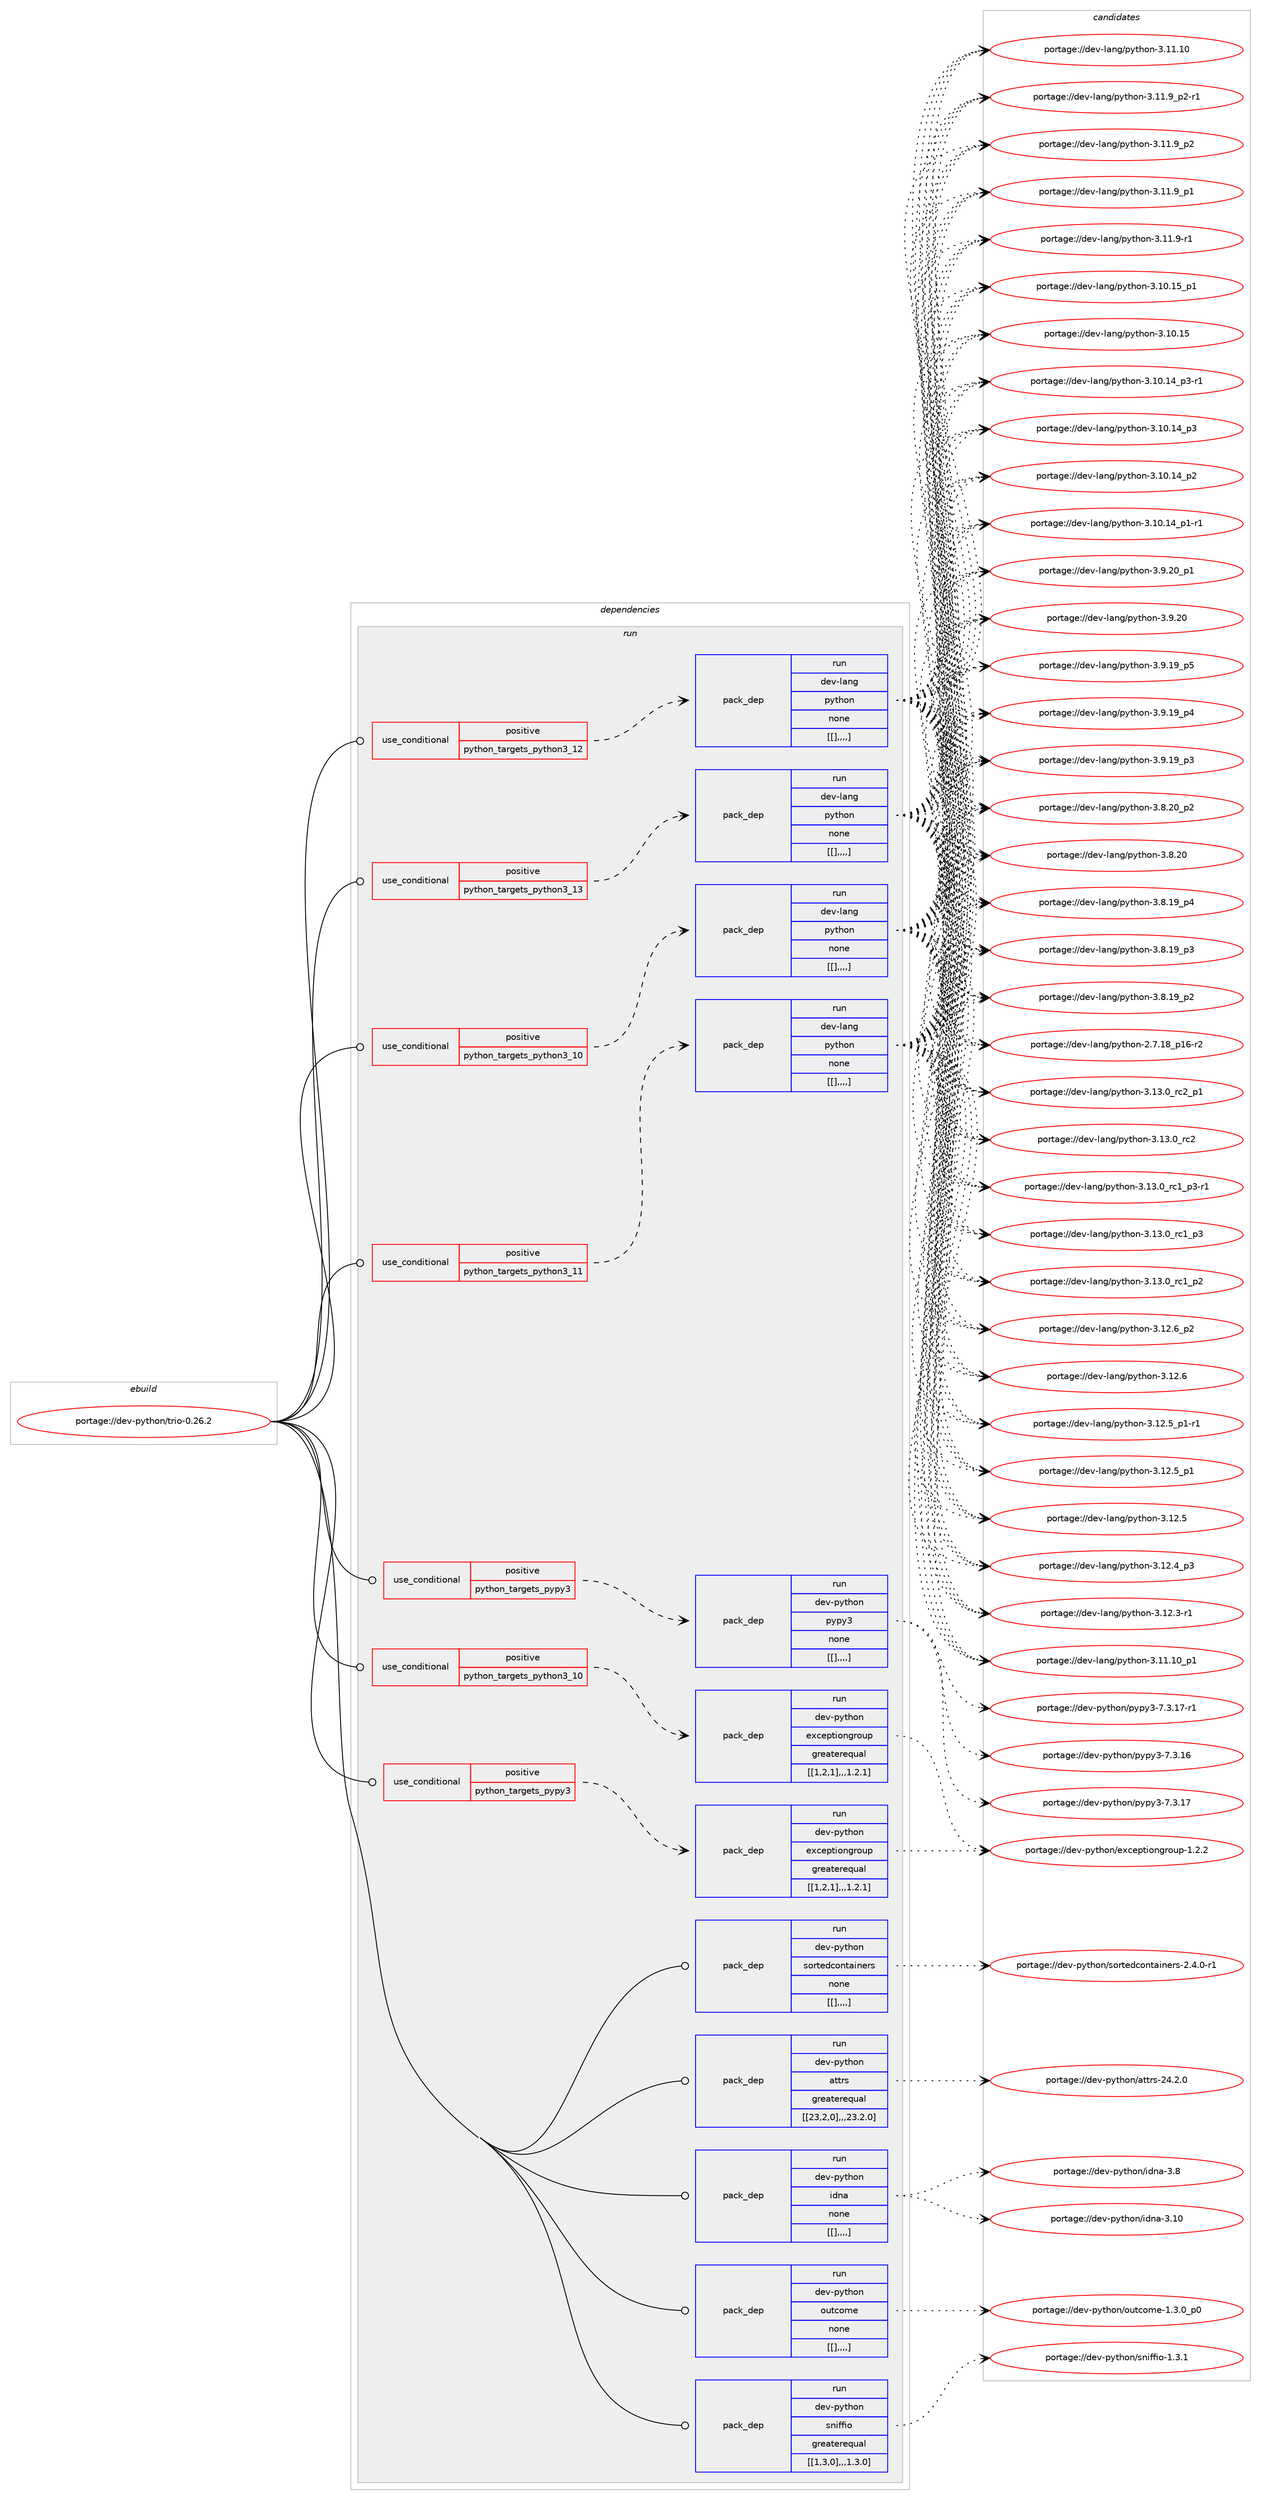 digraph prolog {

# *************
# Graph options
# *************

newrank=true;
concentrate=true;
compound=true;
graph [rankdir=LR,fontname=Helvetica,fontsize=10,ranksep=1.5];#, ranksep=2.5, nodesep=0.2];
edge  [arrowhead=vee];
node  [fontname=Helvetica,fontsize=10];

# **********
# The ebuild
# **********

subgraph cluster_leftcol {
color=gray;
label=<<i>ebuild</i>>;
id [label="portage://dev-python/trio-0.26.2", color=red, width=4, href="../dev-python/trio-0.26.2.svg"];
}

# ****************
# The dependencies
# ****************

subgraph cluster_midcol {
color=gray;
label=<<i>dependencies</i>>;
subgraph cluster_compile {
fillcolor="#eeeeee";
style=filled;
label=<<i>compile</i>>;
}
subgraph cluster_compileandrun {
fillcolor="#eeeeee";
style=filled;
label=<<i>compile and run</i>>;
}
subgraph cluster_run {
fillcolor="#eeeeee";
style=filled;
label=<<i>run</i>>;
subgraph cond42416 {
dependency169520 [label=<<TABLE BORDER="0" CELLBORDER="1" CELLSPACING="0" CELLPADDING="4"><TR><TD ROWSPAN="3" CELLPADDING="10">use_conditional</TD></TR><TR><TD>positive</TD></TR><TR><TD>python_targets_pypy3</TD></TR></TABLE>>, shape=none, color=red];
subgraph pack125841 {
dependency169521 [label=<<TABLE BORDER="0" CELLBORDER="1" CELLSPACING="0" CELLPADDING="4" WIDTH="220"><TR><TD ROWSPAN="6" CELLPADDING="30">pack_dep</TD></TR><TR><TD WIDTH="110">run</TD></TR><TR><TD>dev-python</TD></TR><TR><TD>exceptiongroup</TD></TR><TR><TD>greaterequal</TD></TR><TR><TD>[[1,2,1],,,1.2.1]</TD></TR></TABLE>>, shape=none, color=blue];
}
dependency169520:e -> dependency169521:w [weight=20,style="dashed",arrowhead="vee"];
}
id:e -> dependency169520:w [weight=20,style="solid",arrowhead="odot"];
subgraph cond42417 {
dependency169522 [label=<<TABLE BORDER="0" CELLBORDER="1" CELLSPACING="0" CELLPADDING="4"><TR><TD ROWSPAN="3" CELLPADDING="10">use_conditional</TD></TR><TR><TD>positive</TD></TR><TR><TD>python_targets_pypy3</TD></TR></TABLE>>, shape=none, color=red];
subgraph pack125842 {
dependency169523 [label=<<TABLE BORDER="0" CELLBORDER="1" CELLSPACING="0" CELLPADDING="4" WIDTH="220"><TR><TD ROWSPAN="6" CELLPADDING="30">pack_dep</TD></TR><TR><TD WIDTH="110">run</TD></TR><TR><TD>dev-python</TD></TR><TR><TD>pypy3</TD></TR><TR><TD>none</TD></TR><TR><TD>[[],,,,]</TD></TR></TABLE>>, shape=none, color=blue];
}
dependency169522:e -> dependency169523:w [weight=20,style="dashed",arrowhead="vee"];
}
id:e -> dependency169522:w [weight=20,style="solid",arrowhead="odot"];
subgraph cond42418 {
dependency169524 [label=<<TABLE BORDER="0" CELLBORDER="1" CELLSPACING="0" CELLPADDING="4"><TR><TD ROWSPAN="3" CELLPADDING="10">use_conditional</TD></TR><TR><TD>positive</TD></TR><TR><TD>python_targets_python3_10</TD></TR></TABLE>>, shape=none, color=red];
subgraph pack125843 {
dependency169525 [label=<<TABLE BORDER="0" CELLBORDER="1" CELLSPACING="0" CELLPADDING="4" WIDTH="220"><TR><TD ROWSPAN="6" CELLPADDING="30">pack_dep</TD></TR><TR><TD WIDTH="110">run</TD></TR><TR><TD>dev-lang</TD></TR><TR><TD>python</TD></TR><TR><TD>none</TD></TR><TR><TD>[[],,,,]</TD></TR></TABLE>>, shape=none, color=blue];
}
dependency169524:e -> dependency169525:w [weight=20,style="dashed",arrowhead="vee"];
}
id:e -> dependency169524:w [weight=20,style="solid",arrowhead="odot"];
subgraph cond42419 {
dependency169526 [label=<<TABLE BORDER="0" CELLBORDER="1" CELLSPACING="0" CELLPADDING="4"><TR><TD ROWSPAN="3" CELLPADDING="10">use_conditional</TD></TR><TR><TD>positive</TD></TR><TR><TD>python_targets_python3_10</TD></TR></TABLE>>, shape=none, color=red];
subgraph pack125844 {
dependency169527 [label=<<TABLE BORDER="0" CELLBORDER="1" CELLSPACING="0" CELLPADDING="4" WIDTH="220"><TR><TD ROWSPAN="6" CELLPADDING="30">pack_dep</TD></TR><TR><TD WIDTH="110">run</TD></TR><TR><TD>dev-python</TD></TR><TR><TD>exceptiongroup</TD></TR><TR><TD>greaterequal</TD></TR><TR><TD>[[1,2,1],,,1.2.1]</TD></TR></TABLE>>, shape=none, color=blue];
}
dependency169526:e -> dependency169527:w [weight=20,style="dashed",arrowhead="vee"];
}
id:e -> dependency169526:w [weight=20,style="solid",arrowhead="odot"];
subgraph cond42420 {
dependency169528 [label=<<TABLE BORDER="0" CELLBORDER="1" CELLSPACING="0" CELLPADDING="4"><TR><TD ROWSPAN="3" CELLPADDING="10">use_conditional</TD></TR><TR><TD>positive</TD></TR><TR><TD>python_targets_python3_11</TD></TR></TABLE>>, shape=none, color=red];
subgraph pack125845 {
dependency169529 [label=<<TABLE BORDER="0" CELLBORDER="1" CELLSPACING="0" CELLPADDING="4" WIDTH="220"><TR><TD ROWSPAN="6" CELLPADDING="30">pack_dep</TD></TR><TR><TD WIDTH="110">run</TD></TR><TR><TD>dev-lang</TD></TR><TR><TD>python</TD></TR><TR><TD>none</TD></TR><TR><TD>[[],,,,]</TD></TR></TABLE>>, shape=none, color=blue];
}
dependency169528:e -> dependency169529:w [weight=20,style="dashed",arrowhead="vee"];
}
id:e -> dependency169528:w [weight=20,style="solid",arrowhead="odot"];
subgraph cond42421 {
dependency169530 [label=<<TABLE BORDER="0" CELLBORDER="1" CELLSPACING="0" CELLPADDING="4"><TR><TD ROWSPAN="3" CELLPADDING="10">use_conditional</TD></TR><TR><TD>positive</TD></TR><TR><TD>python_targets_python3_12</TD></TR></TABLE>>, shape=none, color=red];
subgraph pack125846 {
dependency169531 [label=<<TABLE BORDER="0" CELLBORDER="1" CELLSPACING="0" CELLPADDING="4" WIDTH="220"><TR><TD ROWSPAN="6" CELLPADDING="30">pack_dep</TD></TR><TR><TD WIDTH="110">run</TD></TR><TR><TD>dev-lang</TD></TR><TR><TD>python</TD></TR><TR><TD>none</TD></TR><TR><TD>[[],,,,]</TD></TR></TABLE>>, shape=none, color=blue];
}
dependency169530:e -> dependency169531:w [weight=20,style="dashed",arrowhead="vee"];
}
id:e -> dependency169530:w [weight=20,style="solid",arrowhead="odot"];
subgraph cond42422 {
dependency169532 [label=<<TABLE BORDER="0" CELLBORDER="1" CELLSPACING="0" CELLPADDING="4"><TR><TD ROWSPAN="3" CELLPADDING="10">use_conditional</TD></TR><TR><TD>positive</TD></TR><TR><TD>python_targets_python3_13</TD></TR></TABLE>>, shape=none, color=red];
subgraph pack125847 {
dependency169533 [label=<<TABLE BORDER="0" CELLBORDER="1" CELLSPACING="0" CELLPADDING="4" WIDTH="220"><TR><TD ROWSPAN="6" CELLPADDING="30">pack_dep</TD></TR><TR><TD WIDTH="110">run</TD></TR><TR><TD>dev-lang</TD></TR><TR><TD>python</TD></TR><TR><TD>none</TD></TR><TR><TD>[[],,,,]</TD></TR></TABLE>>, shape=none, color=blue];
}
dependency169532:e -> dependency169533:w [weight=20,style="dashed",arrowhead="vee"];
}
id:e -> dependency169532:w [weight=20,style="solid",arrowhead="odot"];
subgraph pack125848 {
dependency169534 [label=<<TABLE BORDER="0" CELLBORDER="1" CELLSPACING="0" CELLPADDING="4" WIDTH="220"><TR><TD ROWSPAN="6" CELLPADDING="30">pack_dep</TD></TR><TR><TD WIDTH="110">run</TD></TR><TR><TD>dev-python</TD></TR><TR><TD>attrs</TD></TR><TR><TD>greaterequal</TD></TR><TR><TD>[[23,2,0],,,23.2.0]</TD></TR></TABLE>>, shape=none, color=blue];
}
id:e -> dependency169534:w [weight=20,style="solid",arrowhead="odot"];
subgraph pack125849 {
dependency169535 [label=<<TABLE BORDER="0" CELLBORDER="1" CELLSPACING="0" CELLPADDING="4" WIDTH="220"><TR><TD ROWSPAN="6" CELLPADDING="30">pack_dep</TD></TR><TR><TD WIDTH="110">run</TD></TR><TR><TD>dev-python</TD></TR><TR><TD>idna</TD></TR><TR><TD>none</TD></TR><TR><TD>[[],,,,]</TD></TR></TABLE>>, shape=none, color=blue];
}
id:e -> dependency169535:w [weight=20,style="solid",arrowhead="odot"];
subgraph pack125850 {
dependency169536 [label=<<TABLE BORDER="0" CELLBORDER="1" CELLSPACING="0" CELLPADDING="4" WIDTH="220"><TR><TD ROWSPAN="6" CELLPADDING="30">pack_dep</TD></TR><TR><TD WIDTH="110">run</TD></TR><TR><TD>dev-python</TD></TR><TR><TD>outcome</TD></TR><TR><TD>none</TD></TR><TR><TD>[[],,,,]</TD></TR></TABLE>>, shape=none, color=blue];
}
id:e -> dependency169536:w [weight=20,style="solid",arrowhead="odot"];
subgraph pack125851 {
dependency169537 [label=<<TABLE BORDER="0" CELLBORDER="1" CELLSPACING="0" CELLPADDING="4" WIDTH="220"><TR><TD ROWSPAN="6" CELLPADDING="30">pack_dep</TD></TR><TR><TD WIDTH="110">run</TD></TR><TR><TD>dev-python</TD></TR><TR><TD>sniffio</TD></TR><TR><TD>greaterequal</TD></TR><TR><TD>[[1,3,0],,,1.3.0]</TD></TR></TABLE>>, shape=none, color=blue];
}
id:e -> dependency169537:w [weight=20,style="solid",arrowhead="odot"];
subgraph pack125852 {
dependency169538 [label=<<TABLE BORDER="0" CELLBORDER="1" CELLSPACING="0" CELLPADDING="4" WIDTH="220"><TR><TD ROWSPAN="6" CELLPADDING="30">pack_dep</TD></TR><TR><TD WIDTH="110">run</TD></TR><TR><TD>dev-python</TD></TR><TR><TD>sortedcontainers</TD></TR><TR><TD>none</TD></TR><TR><TD>[[],,,,]</TD></TR></TABLE>>, shape=none, color=blue];
}
id:e -> dependency169538:w [weight=20,style="solid",arrowhead="odot"];
}
}

# **************
# The candidates
# **************

subgraph cluster_choices {
rank=same;
color=gray;
label=<<i>candidates</i>>;

subgraph choice125841 {
color=black;
nodesep=1;
choice100101118451121211161041111104710112099101112116105111110103114111117112454946504650 [label="portage://dev-python/exceptiongroup-1.2.2", color=red, width=4,href="../dev-python/exceptiongroup-1.2.2.svg"];
dependency169521:e -> choice100101118451121211161041111104710112099101112116105111110103114111117112454946504650:w [style=dotted,weight="100"];
}
subgraph choice125842 {
color=black;
nodesep=1;
choice100101118451121211161041111104711212111212151455546514649554511449 [label="portage://dev-python/pypy3-7.3.17-r1", color=red, width=4,href="../dev-python/pypy3-7.3.17-r1.svg"];
choice10010111845112121116104111110471121211121215145554651464955 [label="portage://dev-python/pypy3-7.3.17", color=red, width=4,href="../dev-python/pypy3-7.3.17.svg"];
choice10010111845112121116104111110471121211121215145554651464954 [label="portage://dev-python/pypy3-7.3.16", color=red, width=4,href="../dev-python/pypy3-7.3.16.svg"];
dependency169523:e -> choice100101118451121211161041111104711212111212151455546514649554511449:w [style=dotted,weight="100"];
dependency169523:e -> choice10010111845112121116104111110471121211121215145554651464955:w [style=dotted,weight="100"];
dependency169523:e -> choice10010111845112121116104111110471121211121215145554651464954:w [style=dotted,weight="100"];
}
subgraph choice125843 {
color=black;
nodesep=1;
choice100101118451089711010347112121116104111110455146495146489511499509511249 [label="portage://dev-lang/python-3.13.0_rc2_p1", color=red, width=4,href="../dev-lang/python-3.13.0_rc2_p1.svg"];
choice10010111845108971101034711212111610411111045514649514648951149950 [label="portage://dev-lang/python-3.13.0_rc2", color=red, width=4,href="../dev-lang/python-3.13.0_rc2.svg"];
choice1001011184510897110103471121211161041111104551464951464895114994995112514511449 [label="portage://dev-lang/python-3.13.0_rc1_p3-r1", color=red, width=4,href="../dev-lang/python-3.13.0_rc1_p3-r1.svg"];
choice100101118451089711010347112121116104111110455146495146489511499499511251 [label="portage://dev-lang/python-3.13.0_rc1_p3", color=red, width=4,href="../dev-lang/python-3.13.0_rc1_p3.svg"];
choice100101118451089711010347112121116104111110455146495146489511499499511250 [label="portage://dev-lang/python-3.13.0_rc1_p2", color=red, width=4,href="../dev-lang/python-3.13.0_rc1_p2.svg"];
choice100101118451089711010347112121116104111110455146495046549511250 [label="portage://dev-lang/python-3.12.6_p2", color=red, width=4,href="../dev-lang/python-3.12.6_p2.svg"];
choice10010111845108971101034711212111610411111045514649504654 [label="portage://dev-lang/python-3.12.6", color=red, width=4,href="../dev-lang/python-3.12.6.svg"];
choice1001011184510897110103471121211161041111104551464950465395112494511449 [label="portage://dev-lang/python-3.12.5_p1-r1", color=red, width=4,href="../dev-lang/python-3.12.5_p1-r1.svg"];
choice100101118451089711010347112121116104111110455146495046539511249 [label="portage://dev-lang/python-3.12.5_p1", color=red, width=4,href="../dev-lang/python-3.12.5_p1.svg"];
choice10010111845108971101034711212111610411111045514649504653 [label="portage://dev-lang/python-3.12.5", color=red, width=4,href="../dev-lang/python-3.12.5.svg"];
choice100101118451089711010347112121116104111110455146495046529511251 [label="portage://dev-lang/python-3.12.4_p3", color=red, width=4,href="../dev-lang/python-3.12.4_p3.svg"];
choice100101118451089711010347112121116104111110455146495046514511449 [label="portage://dev-lang/python-3.12.3-r1", color=red, width=4,href="../dev-lang/python-3.12.3-r1.svg"];
choice10010111845108971101034711212111610411111045514649494649489511249 [label="portage://dev-lang/python-3.11.10_p1", color=red, width=4,href="../dev-lang/python-3.11.10_p1.svg"];
choice1001011184510897110103471121211161041111104551464949464948 [label="portage://dev-lang/python-3.11.10", color=red, width=4,href="../dev-lang/python-3.11.10.svg"];
choice1001011184510897110103471121211161041111104551464949465795112504511449 [label="portage://dev-lang/python-3.11.9_p2-r1", color=red, width=4,href="../dev-lang/python-3.11.9_p2-r1.svg"];
choice100101118451089711010347112121116104111110455146494946579511250 [label="portage://dev-lang/python-3.11.9_p2", color=red, width=4,href="../dev-lang/python-3.11.9_p2.svg"];
choice100101118451089711010347112121116104111110455146494946579511249 [label="portage://dev-lang/python-3.11.9_p1", color=red, width=4,href="../dev-lang/python-3.11.9_p1.svg"];
choice100101118451089711010347112121116104111110455146494946574511449 [label="portage://dev-lang/python-3.11.9-r1", color=red, width=4,href="../dev-lang/python-3.11.9-r1.svg"];
choice10010111845108971101034711212111610411111045514649484649539511249 [label="portage://dev-lang/python-3.10.15_p1", color=red, width=4,href="../dev-lang/python-3.10.15_p1.svg"];
choice1001011184510897110103471121211161041111104551464948464953 [label="portage://dev-lang/python-3.10.15", color=red, width=4,href="../dev-lang/python-3.10.15.svg"];
choice100101118451089711010347112121116104111110455146494846495295112514511449 [label="portage://dev-lang/python-3.10.14_p3-r1", color=red, width=4,href="../dev-lang/python-3.10.14_p3-r1.svg"];
choice10010111845108971101034711212111610411111045514649484649529511251 [label="portage://dev-lang/python-3.10.14_p3", color=red, width=4,href="../dev-lang/python-3.10.14_p3.svg"];
choice10010111845108971101034711212111610411111045514649484649529511250 [label="portage://dev-lang/python-3.10.14_p2", color=red, width=4,href="../dev-lang/python-3.10.14_p2.svg"];
choice100101118451089711010347112121116104111110455146494846495295112494511449 [label="portage://dev-lang/python-3.10.14_p1-r1", color=red, width=4,href="../dev-lang/python-3.10.14_p1-r1.svg"];
choice100101118451089711010347112121116104111110455146574650489511249 [label="portage://dev-lang/python-3.9.20_p1", color=red, width=4,href="../dev-lang/python-3.9.20_p1.svg"];
choice10010111845108971101034711212111610411111045514657465048 [label="portage://dev-lang/python-3.9.20", color=red, width=4,href="../dev-lang/python-3.9.20.svg"];
choice100101118451089711010347112121116104111110455146574649579511253 [label="portage://dev-lang/python-3.9.19_p5", color=red, width=4,href="../dev-lang/python-3.9.19_p5.svg"];
choice100101118451089711010347112121116104111110455146574649579511252 [label="portage://dev-lang/python-3.9.19_p4", color=red, width=4,href="../dev-lang/python-3.9.19_p4.svg"];
choice100101118451089711010347112121116104111110455146574649579511251 [label="portage://dev-lang/python-3.9.19_p3", color=red, width=4,href="../dev-lang/python-3.9.19_p3.svg"];
choice100101118451089711010347112121116104111110455146564650489511250 [label="portage://dev-lang/python-3.8.20_p2", color=red, width=4,href="../dev-lang/python-3.8.20_p2.svg"];
choice10010111845108971101034711212111610411111045514656465048 [label="portage://dev-lang/python-3.8.20", color=red, width=4,href="../dev-lang/python-3.8.20.svg"];
choice100101118451089711010347112121116104111110455146564649579511252 [label="portage://dev-lang/python-3.8.19_p4", color=red, width=4,href="../dev-lang/python-3.8.19_p4.svg"];
choice100101118451089711010347112121116104111110455146564649579511251 [label="portage://dev-lang/python-3.8.19_p3", color=red, width=4,href="../dev-lang/python-3.8.19_p3.svg"];
choice100101118451089711010347112121116104111110455146564649579511250 [label="portage://dev-lang/python-3.8.19_p2", color=red, width=4,href="../dev-lang/python-3.8.19_p2.svg"];
choice100101118451089711010347112121116104111110455046554649569511249544511450 [label="portage://dev-lang/python-2.7.18_p16-r2", color=red, width=4,href="../dev-lang/python-2.7.18_p16-r2.svg"];
dependency169525:e -> choice100101118451089711010347112121116104111110455146495146489511499509511249:w [style=dotted,weight="100"];
dependency169525:e -> choice10010111845108971101034711212111610411111045514649514648951149950:w [style=dotted,weight="100"];
dependency169525:e -> choice1001011184510897110103471121211161041111104551464951464895114994995112514511449:w [style=dotted,weight="100"];
dependency169525:e -> choice100101118451089711010347112121116104111110455146495146489511499499511251:w [style=dotted,weight="100"];
dependency169525:e -> choice100101118451089711010347112121116104111110455146495146489511499499511250:w [style=dotted,weight="100"];
dependency169525:e -> choice100101118451089711010347112121116104111110455146495046549511250:w [style=dotted,weight="100"];
dependency169525:e -> choice10010111845108971101034711212111610411111045514649504654:w [style=dotted,weight="100"];
dependency169525:e -> choice1001011184510897110103471121211161041111104551464950465395112494511449:w [style=dotted,weight="100"];
dependency169525:e -> choice100101118451089711010347112121116104111110455146495046539511249:w [style=dotted,weight="100"];
dependency169525:e -> choice10010111845108971101034711212111610411111045514649504653:w [style=dotted,weight="100"];
dependency169525:e -> choice100101118451089711010347112121116104111110455146495046529511251:w [style=dotted,weight="100"];
dependency169525:e -> choice100101118451089711010347112121116104111110455146495046514511449:w [style=dotted,weight="100"];
dependency169525:e -> choice10010111845108971101034711212111610411111045514649494649489511249:w [style=dotted,weight="100"];
dependency169525:e -> choice1001011184510897110103471121211161041111104551464949464948:w [style=dotted,weight="100"];
dependency169525:e -> choice1001011184510897110103471121211161041111104551464949465795112504511449:w [style=dotted,weight="100"];
dependency169525:e -> choice100101118451089711010347112121116104111110455146494946579511250:w [style=dotted,weight="100"];
dependency169525:e -> choice100101118451089711010347112121116104111110455146494946579511249:w [style=dotted,weight="100"];
dependency169525:e -> choice100101118451089711010347112121116104111110455146494946574511449:w [style=dotted,weight="100"];
dependency169525:e -> choice10010111845108971101034711212111610411111045514649484649539511249:w [style=dotted,weight="100"];
dependency169525:e -> choice1001011184510897110103471121211161041111104551464948464953:w [style=dotted,weight="100"];
dependency169525:e -> choice100101118451089711010347112121116104111110455146494846495295112514511449:w [style=dotted,weight="100"];
dependency169525:e -> choice10010111845108971101034711212111610411111045514649484649529511251:w [style=dotted,weight="100"];
dependency169525:e -> choice10010111845108971101034711212111610411111045514649484649529511250:w [style=dotted,weight="100"];
dependency169525:e -> choice100101118451089711010347112121116104111110455146494846495295112494511449:w [style=dotted,weight="100"];
dependency169525:e -> choice100101118451089711010347112121116104111110455146574650489511249:w [style=dotted,weight="100"];
dependency169525:e -> choice10010111845108971101034711212111610411111045514657465048:w [style=dotted,weight="100"];
dependency169525:e -> choice100101118451089711010347112121116104111110455146574649579511253:w [style=dotted,weight="100"];
dependency169525:e -> choice100101118451089711010347112121116104111110455146574649579511252:w [style=dotted,weight="100"];
dependency169525:e -> choice100101118451089711010347112121116104111110455146574649579511251:w [style=dotted,weight="100"];
dependency169525:e -> choice100101118451089711010347112121116104111110455146564650489511250:w [style=dotted,weight="100"];
dependency169525:e -> choice10010111845108971101034711212111610411111045514656465048:w [style=dotted,weight="100"];
dependency169525:e -> choice100101118451089711010347112121116104111110455146564649579511252:w [style=dotted,weight="100"];
dependency169525:e -> choice100101118451089711010347112121116104111110455146564649579511251:w [style=dotted,weight="100"];
dependency169525:e -> choice100101118451089711010347112121116104111110455146564649579511250:w [style=dotted,weight="100"];
dependency169525:e -> choice100101118451089711010347112121116104111110455046554649569511249544511450:w [style=dotted,weight="100"];
}
subgraph choice125844 {
color=black;
nodesep=1;
choice100101118451121211161041111104710112099101112116105111110103114111117112454946504650 [label="portage://dev-python/exceptiongroup-1.2.2", color=red, width=4,href="../dev-python/exceptiongroup-1.2.2.svg"];
dependency169527:e -> choice100101118451121211161041111104710112099101112116105111110103114111117112454946504650:w [style=dotted,weight="100"];
}
subgraph choice125845 {
color=black;
nodesep=1;
choice100101118451089711010347112121116104111110455146495146489511499509511249 [label="portage://dev-lang/python-3.13.0_rc2_p1", color=red, width=4,href="../dev-lang/python-3.13.0_rc2_p1.svg"];
choice10010111845108971101034711212111610411111045514649514648951149950 [label="portage://dev-lang/python-3.13.0_rc2", color=red, width=4,href="../dev-lang/python-3.13.0_rc2.svg"];
choice1001011184510897110103471121211161041111104551464951464895114994995112514511449 [label="portage://dev-lang/python-3.13.0_rc1_p3-r1", color=red, width=4,href="../dev-lang/python-3.13.0_rc1_p3-r1.svg"];
choice100101118451089711010347112121116104111110455146495146489511499499511251 [label="portage://dev-lang/python-3.13.0_rc1_p3", color=red, width=4,href="../dev-lang/python-3.13.0_rc1_p3.svg"];
choice100101118451089711010347112121116104111110455146495146489511499499511250 [label="portage://dev-lang/python-3.13.0_rc1_p2", color=red, width=4,href="../dev-lang/python-3.13.0_rc1_p2.svg"];
choice100101118451089711010347112121116104111110455146495046549511250 [label="portage://dev-lang/python-3.12.6_p2", color=red, width=4,href="../dev-lang/python-3.12.6_p2.svg"];
choice10010111845108971101034711212111610411111045514649504654 [label="portage://dev-lang/python-3.12.6", color=red, width=4,href="../dev-lang/python-3.12.6.svg"];
choice1001011184510897110103471121211161041111104551464950465395112494511449 [label="portage://dev-lang/python-3.12.5_p1-r1", color=red, width=4,href="../dev-lang/python-3.12.5_p1-r1.svg"];
choice100101118451089711010347112121116104111110455146495046539511249 [label="portage://dev-lang/python-3.12.5_p1", color=red, width=4,href="../dev-lang/python-3.12.5_p1.svg"];
choice10010111845108971101034711212111610411111045514649504653 [label="portage://dev-lang/python-3.12.5", color=red, width=4,href="../dev-lang/python-3.12.5.svg"];
choice100101118451089711010347112121116104111110455146495046529511251 [label="portage://dev-lang/python-3.12.4_p3", color=red, width=4,href="../dev-lang/python-3.12.4_p3.svg"];
choice100101118451089711010347112121116104111110455146495046514511449 [label="portage://dev-lang/python-3.12.3-r1", color=red, width=4,href="../dev-lang/python-3.12.3-r1.svg"];
choice10010111845108971101034711212111610411111045514649494649489511249 [label="portage://dev-lang/python-3.11.10_p1", color=red, width=4,href="../dev-lang/python-3.11.10_p1.svg"];
choice1001011184510897110103471121211161041111104551464949464948 [label="portage://dev-lang/python-3.11.10", color=red, width=4,href="../dev-lang/python-3.11.10.svg"];
choice1001011184510897110103471121211161041111104551464949465795112504511449 [label="portage://dev-lang/python-3.11.9_p2-r1", color=red, width=4,href="../dev-lang/python-3.11.9_p2-r1.svg"];
choice100101118451089711010347112121116104111110455146494946579511250 [label="portage://dev-lang/python-3.11.9_p2", color=red, width=4,href="../dev-lang/python-3.11.9_p2.svg"];
choice100101118451089711010347112121116104111110455146494946579511249 [label="portage://dev-lang/python-3.11.9_p1", color=red, width=4,href="../dev-lang/python-3.11.9_p1.svg"];
choice100101118451089711010347112121116104111110455146494946574511449 [label="portage://dev-lang/python-3.11.9-r1", color=red, width=4,href="../dev-lang/python-3.11.9-r1.svg"];
choice10010111845108971101034711212111610411111045514649484649539511249 [label="portage://dev-lang/python-3.10.15_p1", color=red, width=4,href="../dev-lang/python-3.10.15_p1.svg"];
choice1001011184510897110103471121211161041111104551464948464953 [label="portage://dev-lang/python-3.10.15", color=red, width=4,href="../dev-lang/python-3.10.15.svg"];
choice100101118451089711010347112121116104111110455146494846495295112514511449 [label="portage://dev-lang/python-3.10.14_p3-r1", color=red, width=4,href="../dev-lang/python-3.10.14_p3-r1.svg"];
choice10010111845108971101034711212111610411111045514649484649529511251 [label="portage://dev-lang/python-3.10.14_p3", color=red, width=4,href="../dev-lang/python-3.10.14_p3.svg"];
choice10010111845108971101034711212111610411111045514649484649529511250 [label="portage://dev-lang/python-3.10.14_p2", color=red, width=4,href="../dev-lang/python-3.10.14_p2.svg"];
choice100101118451089711010347112121116104111110455146494846495295112494511449 [label="portage://dev-lang/python-3.10.14_p1-r1", color=red, width=4,href="../dev-lang/python-3.10.14_p1-r1.svg"];
choice100101118451089711010347112121116104111110455146574650489511249 [label="portage://dev-lang/python-3.9.20_p1", color=red, width=4,href="../dev-lang/python-3.9.20_p1.svg"];
choice10010111845108971101034711212111610411111045514657465048 [label="portage://dev-lang/python-3.9.20", color=red, width=4,href="../dev-lang/python-3.9.20.svg"];
choice100101118451089711010347112121116104111110455146574649579511253 [label="portage://dev-lang/python-3.9.19_p5", color=red, width=4,href="../dev-lang/python-3.9.19_p5.svg"];
choice100101118451089711010347112121116104111110455146574649579511252 [label="portage://dev-lang/python-3.9.19_p4", color=red, width=4,href="../dev-lang/python-3.9.19_p4.svg"];
choice100101118451089711010347112121116104111110455146574649579511251 [label="portage://dev-lang/python-3.9.19_p3", color=red, width=4,href="../dev-lang/python-3.9.19_p3.svg"];
choice100101118451089711010347112121116104111110455146564650489511250 [label="portage://dev-lang/python-3.8.20_p2", color=red, width=4,href="../dev-lang/python-3.8.20_p2.svg"];
choice10010111845108971101034711212111610411111045514656465048 [label="portage://dev-lang/python-3.8.20", color=red, width=4,href="../dev-lang/python-3.8.20.svg"];
choice100101118451089711010347112121116104111110455146564649579511252 [label="portage://dev-lang/python-3.8.19_p4", color=red, width=4,href="../dev-lang/python-3.8.19_p4.svg"];
choice100101118451089711010347112121116104111110455146564649579511251 [label="portage://dev-lang/python-3.8.19_p3", color=red, width=4,href="../dev-lang/python-3.8.19_p3.svg"];
choice100101118451089711010347112121116104111110455146564649579511250 [label="portage://dev-lang/python-3.8.19_p2", color=red, width=4,href="../dev-lang/python-3.8.19_p2.svg"];
choice100101118451089711010347112121116104111110455046554649569511249544511450 [label="portage://dev-lang/python-2.7.18_p16-r2", color=red, width=4,href="../dev-lang/python-2.7.18_p16-r2.svg"];
dependency169529:e -> choice100101118451089711010347112121116104111110455146495146489511499509511249:w [style=dotted,weight="100"];
dependency169529:e -> choice10010111845108971101034711212111610411111045514649514648951149950:w [style=dotted,weight="100"];
dependency169529:e -> choice1001011184510897110103471121211161041111104551464951464895114994995112514511449:w [style=dotted,weight="100"];
dependency169529:e -> choice100101118451089711010347112121116104111110455146495146489511499499511251:w [style=dotted,weight="100"];
dependency169529:e -> choice100101118451089711010347112121116104111110455146495146489511499499511250:w [style=dotted,weight="100"];
dependency169529:e -> choice100101118451089711010347112121116104111110455146495046549511250:w [style=dotted,weight="100"];
dependency169529:e -> choice10010111845108971101034711212111610411111045514649504654:w [style=dotted,weight="100"];
dependency169529:e -> choice1001011184510897110103471121211161041111104551464950465395112494511449:w [style=dotted,weight="100"];
dependency169529:e -> choice100101118451089711010347112121116104111110455146495046539511249:w [style=dotted,weight="100"];
dependency169529:e -> choice10010111845108971101034711212111610411111045514649504653:w [style=dotted,weight="100"];
dependency169529:e -> choice100101118451089711010347112121116104111110455146495046529511251:w [style=dotted,weight="100"];
dependency169529:e -> choice100101118451089711010347112121116104111110455146495046514511449:w [style=dotted,weight="100"];
dependency169529:e -> choice10010111845108971101034711212111610411111045514649494649489511249:w [style=dotted,weight="100"];
dependency169529:e -> choice1001011184510897110103471121211161041111104551464949464948:w [style=dotted,weight="100"];
dependency169529:e -> choice1001011184510897110103471121211161041111104551464949465795112504511449:w [style=dotted,weight="100"];
dependency169529:e -> choice100101118451089711010347112121116104111110455146494946579511250:w [style=dotted,weight="100"];
dependency169529:e -> choice100101118451089711010347112121116104111110455146494946579511249:w [style=dotted,weight="100"];
dependency169529:e -> choice100101118451089711010347112121116104111110455146494946574511449:w [style=dotted,weight="100"];
dependency169529:e -> choice10010111845108971101034711212111610411111045514649484649539511249:w [style=dotted,weight="100"];
dependency169529:e -> choice1001011184510897110103471121211161041111104551464948464953:w [style=dotted,weight="100"];
dependency169529:e -> choice100101118451089711010347112121116104111110455146494846495295112514511449:w [style=dotted,weight="100"];
dependency169529:e -> choice10010111845108971101034711212111610411111045514649484649529511251:w [style=dotted,weight="100"];
dependency169529:e -> choice10010111845108971101034711212111610411111045514649484649529511250:w [style=dotted,weight="100"];
dependency169529:e -> choice100101118451089711010347112121116104111110455146494846495295112494511449:w [style=dotted,weight="100"];
dependency169529:e -> choice100101118451089711010347112121116104111110455146574650489511249:w [style=dotted,weight="100"];
dependency169529:e -> choice10010111845108971101034711212111610411111045514657465048:w [style=dotted,weight="100"];
dependency169529:e -> choice100101118451089711010347112121116104111110455146574649579511253:w [style=dotted,weight="100"];
dependency169529:e -> choice100101118451089711010347112121116104111110455146574649579511252:w [style=dotted,weight="100"];
dependency169529:e -> choice100101118451089711010347112121116104111110455146574649579511251:w [style=dotted,weight="100"];
dependency169529:e -> choice100101118451089711010347112121116104111110455146564650489511250:w [style=dotted,weight="100"];
dependency169529:e -> choice10010111845108971101034711212111610411111045514656465048:w [style=dotted,weight="100"];
dependency169529:e -> choice100101118451089711010347112121116104111110455146564649579511252:w [style=dotted,weight="100"];
dependency169529:e -> choice100101118451089711010347112121116104111110455146564649579511251:w [style=dotted,weight="100"];
dependency169529:e -> choice100101118451089711010347112121116104111110455146564649579511250:w [style=dotted,weight="100"];
dependency169529:e -> choice100101118451089711010347112121116104111110455046554649569511249544511450:w [style=dotted,weight="100"];
}
subgraph choice125846 {
color=black;
nodesep=1;
choice100101118451089711010347112121116104111110455146495146489511499509511249 [label="portage://dev-lang/python-3.13.0_rc2_p1", color=red, width=4,href="../dev-lang/python-3.13.0_rc2_p1.svg"];
choice10010111845108971101034711212111610411111045514649514648951149950 [label="portage://dev-lang/python-3.13.0_rc2", color=red, width=4,href="../dev-lang/python-3.13.0_rc2.svg"];
choice1001011184510897110103471121211161041111104551464951464895114994995112514511449 [label="portage://dev-lang/python-3.13.0_rc1_p3-r1", color=red, width=4,href="../dev-lang/python-3.13.0_rc1_p3-r1.svg"];
choice100101118451089711010347112121116104111110455146495146489511499499511251 [label="portage://dev-lang/python-3.13.0_rc1_p3", color=red, width=4,href="../dev-lang/python-3.13.0_rc1_p3.svg"];
choice100101118451089711010347112121116104111110455146495146489511499499511250 [label="portage://dev-lang/python-3.13.0_rc1_p2", color=red, width=4,href="../dev-lang/python-3.13.0_rc1_p2.svg"];
choice100101118451089711010347112121116104111110455146495046549511250 [label="portage://dev-lang/python-3.12.6_p2", color=red, width=4,href="../dev-lang/python-3.12.6_p2.svg"];
choice10010111845108971101034711212111610411111045514649504654 [label="portage://dev-lang/python-3.12.6", color=red, width=4,href="../dev-lang/python-3.12.6.svg"];
choice1001011184510897110103471121211161041111104551464950465395112494511449 [label="portage://dev-lang/python-3.12.5_p1-r1", color=red, width=4,href="../dev-lang/python-3.12.5_p1-r1.svg"];
choice100101118451089711010347112121116104111110455146495046539511249 [label="portage://dev-lang/python-3.12.5_p1", color=red, width=4,href="../dev-lang/python-3.12.5_p1.svg"];
choice10010111845108971101034711212111610411111045514649504653 [label="portage://dev-lang/python-3.12.5", color=red, width=4,href="../dev-lang/python-3.12.5.svg"];
choice100101118451089711010347112121116104111110455146495046529511251 [label="portage://dev-lang/python-3.12.4_p3", color=red, width=4,href="../dev-lang/python-3.12.4_p3.svg"];
choice100101118451089711010347112121116104111110455146495046514511449 [label="portage://dev-lang/python-3.12.3-r1", color=red, width=4,href="../dev-lang/python-3.12.3-r1.svg"];
choice10010111845108971101034711212111610411111045514649494649489511249 [label="portage://dev-lang/python-3.11.10_p1", color=red, width=4,href="../dev-lang/python-3.11.10_p1.svg"];
choice1001011184510897110103471121211161041111104551464949464948 [label="portage://dev-lang/python-3.11.10", color=red, width=4,href="../dev-lang/python-3.11.10.svg"];
choice1001011184510897110103471121211161041111104551464949465795112504511449 [label="portage://dev-lang/python-3.11.9_p2-r1", color=red, width=4,href="../dev-lang/python-3.11.9_p2-r1.svg"];
choice100101118451089711010347112121116104111110455146494946579511250 [label="portage://dev-lang/python-3.11.9_p2", color=red, width=4,href="../dev-lang/python-3.11.9_p2.svg"];
choice100101118451089711010347112121116104111110455146494946579511249 [label="portage://dev-lang/python-3.11.9_p1", color=red, width=4,href="../dev-lang/python-3.11.9_p1.svg"];
choice100101118451089711010347112121116104111110455146494946574511449 [label="portage://dev-lang/python-3.11.9-r1", color=red, width=4,href="../dev-lang/python-3.11.9-r1.svg"];
choice10010111845108971101034711212111610411111045514649484649539511249 [label="portage://dev-lang/python-3.10.15_p1", color=red, width=4,href="../dev-lang/python-3.10.15_p1.svg"];
choice1001011184510897110103471121211161041111104551464948464953 [label="portage://dev-lang/python-3.10.15", color=red, width=4,href="../dev-lang/python-3.10.15.svg"];
choice100101118451089711010347112121116104111110455146494846495295112514511449 [label="portage://dev-lang/python-3.10.14_p3-r1", color=red, width=4,href="../dev-lang/python-3.10.14_p3-r1.svg"];
choice10010111845108971101034711212111610411111045514649484649529511251 [label="portage://dev-lang/python-3.10.14_p3", color=red, width=4,href="../dev-lang/python-3.10.14_p3.svg"];
choice10010111845108971101034711212111610411111045514649484649529511250 [label="portage://dev-lang/python-3.10.14_p2", color=red, width=4,href="../dev-lang/python-3.10.14_p2.svg"];
choice100101118451089711010347112121116104111110455146494846495295112494511449 [label="portage://dev-lang/python-3.10.14_p1-r1", color=red, width=4,href="../dev-lang/python-3.10.14_p1-r1.svg"];
choice100101118451089711010347112121116104111110455146574650489511249 [label="portage://dev-lang/python-3.9.20_p1", color=red, width=4,href="../dev-lang/python-3.9.20_p1.svg"];
choice10010111845108971101034711212111610411111045514657465048 [label="portage://dev-lang/python-3.9.20", color=red, width=4,href="../dev-lang/python-3.9.20.svg"];
choice100101118451089711010347112121116104111110455146574649579511253 [label="portage://dev-lang/python-3.9.19_p5", color=red, width=4,href="../dev-lang/python-3.9.19_p5.svg"];
choice100101118451089711010347112121116104111110455146574649579511252 [label="portage://dev-lang/python-3.9.19_p4", color=red, width=4,href="../dev-lang/python-3.9.19_p4.svg"];
choice100101118451089711010347112121116104111110455146574649579511251 [label="portage://dev-lang/python-3.9.19_p3", color=red, width=4,href="../dev-lang/python-3.9.19_p3.svg"];
choice100101118451089711010347112121116104111110455146564650489511250 [label="portage://dev-lang/python-3.8.20_p2", color=red, width=4,href="../dev-lang/python-3.8.20_p2.svg"];
choice10010111845108971101034711212111610411111045514656465048 [label="portage://dev-lang/python-3.8.20", color=red, width=4,href="../dev-lang/python-3.8.20.svg"];
choice100101118451089711010347112121116104111110455146564649579511252 [label="portage://dev-lang/python-3.8.19_p4", color=red, width=4,href="../dev-lang/python-3.8.19_p4.svg"];
choice100101118451089711010347112121116104111110455146564649579511251 [label="portage://dev-lang/python-3.8.19_p3", color=red, width=4,href="../dev-lang/python-3.8.19_p3.svg"];
choice100101118451089711010347112121116104111110455146564649579511250 [label="portage://dev-lang/python-3.8.19_p2", color=red, width=4,href="../dev-lang/python-3.8.19_p2.svg"];
choice100101118451089711010347112121116104111110455046554649569511249544511450 [label="portage://dev-lang/python-2.7.18_p16-r2", color=red, width=4,href="../dev-lang/python-2.7.18_p16-r2.svg"];
dependency169531:e -> choice100101118451089711010347112121116104111110455146495146489511499509511249:w [style=dotted,weight="100"];
dependency169531:e -> choice10010111845108971101034711212111610411111045514649514648951149950:w [style=dotted,weight="100"];
dependency169531:e -> choice1001011184510897110103471121211161041111104551464951464895114994995112514511449:w [style=dotted,weight="100"];
dependency169531:e -> choice100101118451089711010347112121116104111110455146495146489511499499511251:w [style=dotted,weight="100"];
dependency169531:e -> choice100101118451089711010347112121116104111110455146495146489511499499511250:w [style=dotted,weight="100"];
dependency169531:e -> choice100101118451089711010347112121116104111110455146495046549511250:w [style=dotted,weight="100"];
dependency169531:e -> choice10010111845108971101034711212111610411111045514649504654:w [style=dotted,weight="100"];
dependency169531:e -> choice1001011184510897110103471121211161041111104551464950465395112494511449:w [style=dotted,weight="100"];
dependency169531:e -> choice100101118451089711010347112121116104111110455146495046539511249:w [style=dotted,weight="100"];
dependency169531:e -> choice10010111845108971101034711212111610411111045514649504653:w [style=dotted,weight="100"];
dependency169531:e -> choice100101118451089711010347112121116104111110455146495046529511251:w [style=dotted,weight="100"];
dependency169531:e -> choice100101118451089711010347112121116104111110455146495046514511449:w [style=dotted,weight="100"];
dependency169531:e -> choice10010111845108971101034711212111610411111045514649494649489511249:w [style=dotted,weight="100"];
dependency169531:e -> choice1001011184510897110103471121211161041111104551464949464948:w [style=dotted,weight="100"];
dependency169531:e -> choice1001011184510897110103471121211161041111104551464949465795112504511449:w [style=dotted,weight="100"];
dependency169531:e -> choice100101118451089711010347112121116104111110455146494946579511250:w [style=dotted,weight="100"];
dependency169531:e -> choice100101118451089711010347112121116104111110455146494946579511249:w [style=dotted,weight="100"];
dependency169531:e -> choice100101118451089711010347112121116104111110455146494946574511449:w [style=dotted,weight="100"];
dependency169531:e -> choice10010111845108971101034711212111610411111045514649484649539511249:w [style=dotted,weight="100"];
dependency169531:e -> choice1001011184510897110103471121211161041111104551464948464953:w [style=dotted,weight="100"];
dependency169531:e -> choice100101118451089711010347112121116104111110455146494846495295112514511449:w [style=dotted,weight="100"];
dependency169531:e -> choice10010111845108971101034711212111610411111045514649484649529511251:w [style=dotted,weight="100"];
dependency169531:e -> choice10010111845108971101034711212111610411111045514649484649529511250:w [style=dotted,weight="100"];
dependency169531:e -> choice100101118451089711010347112121116104111110455146494846495295112494511449:w [style=dotted,weight="100"];
dependency169531:e -> choice100101118451089711010347112121116104111110455146574650489511249:w [style=dotted,weight="100"];
dependency169531:e -> choice10010111845108971101034711212111610411111045514657465048:w [style=dotted,weight="100"];
dependency169531:e -> choice100101118451089711010347112121116104111110455146574649579511253:w [style=dotted,weight="100"];
dependency169531:e -> choice100101118451089711010347112121116104111110455146574649579511252:w [style=dotted,weight="100"];
dependency169531:e -> choice100101118451089711010347112121116104111110455146574649579511251:w [style=dotted,weight="100"];
dependency169531:e -> choice100101118451089711010347112121116104111110455146564650489511250:w [style=dotted,weight="100"];
dependency169531:e -> choice10010111845108971101034711212111610411111045514656465048:w [style=dotted,weight="100"];
dependency169531:e -> choice100101118451089711010347112121116104111110455146564649579511252:w [style=dotted,weight="100"];
dependency169531:e -> choice100101118451089711010347112121116104111110455146564649579511251:w [style=dotted,weight="100"];
dependency169531:e -> choice100101118451089711010347112121116104111110455146564649579511250:w [style=dotted,weight="100"];
dependency169531:e -> choice100101118451089711010347112121116104111110455046554649569511249544511450:w [style=dotted,weight="100"];
}
subgraph choice125847 {
color=black;
nodesep=1;
choice100101118451089711010347112121116104111110455146495146489511499509511249 [label="portage://dev-lang/python-3.13.0_rc2_p1", color=red, width=4,href="../dev-lang/python-3.13.0_rc2_p1.svg"];
choice10010111845108971101034711212111610411111045514649514648951149950 [label="portage://dev-lang/python-3.13.0_rc2", color=red, width=4,href="../dev-lang/python-3.13.0_rc2.svg"];
choice1001011184510897110103471121211161041111104551464951464895114994995112514511449 [label="portage://dev-lang/python-3.13.0_rc1_p3-r1", color=red, width=4,href="../dev-lang/python-3.13.0_rc1_p3-r1.svg"];
choice100101118451089711010347112121116104111110455146495146489511499499511251 [label="portage://dev-lang/python-3.13.0_rc1_p3", color=red, width=4,href="../dev-lang/python-3.13.0_rc1_p3.svg"];
choice100101118451089711010347112121116104111110455146495146489511499499511250 [label="portage://dev-lang/python-3.13.0_rc1_p2", color=red, width=4,href="../dev-lang/python-3.13.0_rc1_p2.svg"];
choice100101118451089711010347112121116104111110455146495046549511250 [label="portage://dev-lang/python-3.12.6_p2", color=red, width=4,href="../dev-lang/python-3.12.6_p2.svg"];
choice10010111845108971101034711212111610411111045514649504654 [label="portage://dev-lang/python-3.12.6", color=red, width=4,href="../dev-lang/python-3.12.6.svg"];
choice1001011184510897110103471121211161041111104551464950465395112494511449 [label="portage://dev-lang/python-3.12.5_p1-r1", color=red, width=4,href="../dev-lang/python-3.12.5_p1-r1.svg"];
choice100101118451089711010347112121116104111110455146495046539511249 [label="portage://dev-lang/python-3.12.5_p1", color=red, width=4,href="../dev-lang/python-3.12.5_p1.svg"];
choice10010111845108971101034711212111610411111045514649504653 [label="portage://dev-lang/python-3.12.5", color=red, width=4,href="../dev-lang/python-3.12.5.svg"];
choice100101118451089711010347112121116104111110455146495046529511251 [label="portage://dev-lang/python-3.12.4_p3", color=red, width=4,href="../dev-lang/python-3.12.4_p3.svg"];
choice100101118451089711010347112121116104111110455146495046514511449 [label="portage://dev-lang/python-3.12.3-r1", color=red, width=4,href="../dev-lang/python-3.12.3-r1.svg"];
choice10010111845108971101034711212111610411111045514649494649489511249 [label="portage://dev-lang/python-3.11.10_p1", color=red, width=4,href="../dev-lang/python-3.11.10_p1.svg"];
choice1001011184510897110103471121211161041111104551464949464948 [label="portage://dev-lang/python-3.11.10", color=red, width=4,href="../dev-lang/python-3.11.10.svg"];
choice1001011184510897110103471121211161041111104551464949465795112504511449 [label="portage://dev-lang/python-3.11.9_p2-r1", color=red, width=4,href="../dev-lang/python-3.11.9_p2-r1.svg"];
choice100101118451089711010347112121116104111110455146494946579511250 [label="portage://dev-lang/python-3.11.9_p2", color=red, width=4,href="../dev-lang/python-3.11.9_p2.svg"];
choice100101118451089711010347112121116104111110455146494946579511249 [label="portage://dev-lang/python-3.11.9_p1", color=red, width=4,href="../dev-lang/python-3.11.9_p1.svg"];
choice100101118451089711010347112121116104111110455146494946574511449 [label="portage://dev-lang/python-3.11.9-r1", color=red, width=4,href="../dev-lang/python-3.11.9-r1.svg"];
choice10010111845108971101034711212111610411111045514649484649539511249 [label="portage://dev-lang/python-3.10.15_p1", color=red, width=4,href="../dev-lang/python-3.10.15_p1.svg"];
choice1001011184510897110103471121211161041111104551464948464953 [label="portage://dev-lang/python-3.10.15", color=red, width=4,href="../dev-lang/python-3.10.15.svg"];
choice100101118451089711010347112121116104111110455146494846495295112514511449 [label="portage://dev-lang/python-3.10.14_p3-r1", color=red, width=4,href="../dev-lang/python-3.10.14_p3-r1.svg"];
choice10010111845108971101034711212111610411111045514649484649529511251 [label="portage://dev-lang/python-3.10.14_p3", color=red, width=4,href="../dev-lang/python-3.10.14_p3.svg"];
choice10010111845108971101034711212111610411111045514649484649529511250 [label="portage://dev-lang/python-3.10.14_p2", color=red, width=4,href="../dev-lang/python-3.10.14_p2.svg"];
choice100101118451089711010347112121116104111110455146494846495295112494511449 [label="portage://dev-lang/python-3.10.14_p1-r1", color=red, width=4,href="../dev-lang/python-3.10.14_p1-r1.svg"];
choice100101118451089711010347112121116104111110455146574650489511249 [label="portage://dev-lang/python-3.9.20_p1", color=red, width=4,href="../dev-lang/python-3.9.20_p1.svg"];
choice10010111845108971101034711212111610411111045514657465048 [label="portage://dev-lang/python-3.9.20", color=red, width=4,href="../dev-lang/python-3.9.20.svg"];
choice100101118451089711010347112121116104111110455146574649579511253 [label="portage://dev-lang/python-3.9.19_p5", color=red, width=4,href="../dev-lang/python-3.9.19_p5.svg"];
choice100101118451089711010347112121116104111110455146574649579511252 [label="portage://dev-lang/python-3.9.19_p4", color=red, width=4,href="../dev-lang/python-3.9.19_p4.svg"];
choice100101118451089711010347112121116104111110455146574649579511251 [label="portage://dev-lang/python-3.9.19_p3", color=red, width=4,href="../dev-lang/python-3.9.19_p3.svg"];
choice100101118451089711010347112121116104111110455146564650489511250 [label="portage://dev-lang/python-3.8.20_p2", color=red, width=4,href="../dev-lang/python-3.8.20_p2.svg"];
choice10010111845108971101034711212111610411111045514656465048 [label="portage://dev-lang/python-3.8.20", color=red, width=4,href="../dev-lang/python-3.8.20.svg"];
choice100101118451089711010347112121116104111110455146564649579511252 [label="portage://dev-lang/python-3.8.19_p4", color=red, width=4,href="../dev-lang/python-3.8.19_p4.svg"];
choice100101118451089711010347112121116104111110455146564649579511251 [label="portage://dev-lang/python-3.8.19_p3", color=red, width=4,href="../dev-lang/python-3.8.19_p3.svg"];
choice100101118451089711010347112121116104111110455146564649579511250 [label="portage://dev-lang/python-3.8.19_p2", color=red, width=4,href="../dev-lang/python-3.8.19_p2.svg"];
choice100101118451089711010347112121116104111110455046554649569511249544511450 [label="portage://dev-lang/python-2.7.18_p16-r2", color=red, width=4,href="../dev-lang/python-2.7.18_p16-r2.svg"];
dependency169533:e -> choice100101118451089711010347112121116104111110455146495146489511499509511249:w [style=dotted,weight="100"];
dependency169533:e -> choice10010111845108971101034711212111610411111045514649514648951149950:w [style=dotted,weight="100"];
dependency169533:e -> choice1001011184510897110103471121211161041111104551464951464895114994995112514511449:w [style=dotted,weight="100"];
dependency169533:e -> choice100101118451089711010347112121116104111110455146495146489511499499511251:w [style=dotted,weight="100"];
dependency169533:e -> choice100101118451089711010347112121116104111110455146495146489511499499511250:w [style=dotted,weight="100"];
dependency169533:e -> choice100101118451089711010347112121116104111110455146495046549511250:w [style=dotted,weight="100"];
dependency169533:e -> choice10010111845108971101034711212111610411111045514649504654:w [style=dotted,weight="100"];
dependency169533:e -> choice1001011184510897110103471121211161041111104551464950465395112494511449:w [style=dotted,weight="100"];
dependency169533:e -> choice100101118451089711010347112121116104111110455146495046539511249:w [style=dotted,weight="100"];
dependency169533:e -> choice10010111845108971101034711212111610411111045514649504653:w [style=dotted,weight="100"];
dependency169533:e -> choice100101118451089711010347112121116104111110455146495046529511251:w [style=dotted,weight="100"];
dependency169533:e -> choice100101118451089711010347112121116104111110455146495046514511449:w [style=dotted,weight="100"];
dependency169533:e -> choice10010111845108971101034711212111610411111045514649494649489511249:w [style=dotted,weight="100"];
dependency169533:e -> choice1001011184510897110103471121211161041111104551464949464948:w [style=dotted,weight="100"];
dependency169533:e -> choice1001011184510897110103471121211161041111104551464949465795112504511449:w [style=dotted,weight="100"];
dependency169533:e -> choice100101118451089711010347112121116104111110455146494946579511250:w [style=dotted,weight="100"];
dependency169533:e -> choice100101118451089711010347112121116104111110455146494946579511249:w [style=dotted,weight="100"];
dependency169533:e -> choice100101118451089711010347112121116104111110455146494946574511449:w [style=dotted,weight="100"];
dependency169533:e -> choice10010111845108971101034711212111610411111045514649484649539511249:w [style=dotted,weight="100"];
dependency169533:e -> choice1001011184510897110103471121211161041111104551464948464953:w [style=dotted,weight="100"];
dependency169533:e -> choice100101118451089711010347112121116104111110455146494846495295112514511449:w [style=dotted,weight="100"];
dependency169533:e -> choice10010111845108971101034711212111610411111045514649484649529511251:w [style=dotted,weight="100"];
dependency169533:e -> choice10010111845108971101034711212111610411111045514649484649529511250:w [style=dotted,weight="100"];
dependency169533:e -> choice100101118451089711010347112121116104111110455146494846495295112494511449:w [style=dotted,weight="100"];
dependency169533:e -> choice100101118451089711010347112121116104111110455146574650489511249:w [style=dotted,weight="100"];
dependency169533:e -> choice10010111845108971101034711212111610411111045514657465048:w [style=dotted,weight="100"];
dependency169533:e -> choice100101118451089711010347112121116104111110455146574649579511253:w [style=dotted,weight="100"];
dependency169533:e -> choice100101118451089711010347112121116104111110455146574649579511252:w [style=dotted,weight="100"];
dependency169533:e -> choice100101118451089711010347112121116104111110455146574649579511251:w [style=dotted,weight="100"];
dependency169533:e -> choice100101118451089711010347112121116104111110455146564650489511250:w [style=dotted,weight="100"];
dependency169533:e -> choice10010111845108971101034711212111610411111045514656465048:w [style=dotted,weight="100"];
dependency169533:e -> choice100101118451089711010347112121116104111110455146564649579511252:w [style=dotted,weight="100"];
dependency169533:e -> choice100101118451089711010347112121116104111110455146564649579511251:w [style=dotted,weight="100"];
dependency169533:e -> choice100101118451089711010347112121116104111110455146564649579511250:w [style=dotted,weight="100"];
dependency169533:e -> choice100101118451089711010347112121116104111110455046554649569511249544511450:w [style=dotted,weight="100"];
}
subgraph choice125848 {
color=black;
nodesep=1;
choice10010111845112121116104111110479711611611411545505246504648 [label="portage://dev-python/attrs-24.2.0", color=red, width=4,href="../dev-python/attrs-24.2.0.svg"];
dependency169534:e -> choice10010111845112121116104111110479711611611411545505246504648:w [style=dotted,weight="100"];
}
subgraph choice125849 {
color=black;
nodesep=1;
choice1001011184511212111610411111047105100110974551464948 [label="portage://dev-python/idna-3.10", color=red, width=4,href="../dev-python/idna-3.10.svg"];
choice10010111845112121116104111110471051001109745514656 [label="portage://dev-python/idna-3.8", color=red, width=4,href="../dev-python/idna-3.8.svg"];
dependency169535:e -> choice1001011184511212111610411111047105100110974551464948:w [style=dotted,weight="100"];
dependency169535:e -> choice10010111845112121116104111110471051001109745514656:w [style=dotted,weight="100"];
}
subgraph choice125850 {
color=black;
nodesep=1;
choice1001011184511212111610411111047111117116991111091014549465146489511248 [label="portage://dev-python/outcome-1.3.0_p0", color=red, width=4,href="../dev-python/outcome-1.3.0_p0.svg"];
dependency169536:e -> choice1001011184511212111610411111047111117116991111091014549465146489511248:w [style=dotted,weight="100"];
}
subgraph choice125851 {
color=black;
nodesep=1;
choice1001011184511212111610411111047115110105102102105111454946514649 [label="portage://dev-python/sniffio-1.3.1", color=red, width=4,href="../dev-python/sniffio-1.3.1.svg"];
dependency169537:e -> choice1001011184511212111610411111047115110105102102105111454946514649:w [style=dotted,weight="100"];
}
subgraph choice125852 {
color=black;
nodesep=1;
choice100101118451121211161041111104711511111411610110099111110116971051101011141154550465246484511449 [label="portage://dev-python/sortedcontainers-2.4.0-r1", color=red, width=4,href="../dev-python/sortedcontainers-2.4.0-r1.svg"];
dependency169538:e -> choice100101118451121211161041111104711511111411610110099111110116971051101011141154550465246484511449:w [style=dotted,weight="100"];
}
}

}
